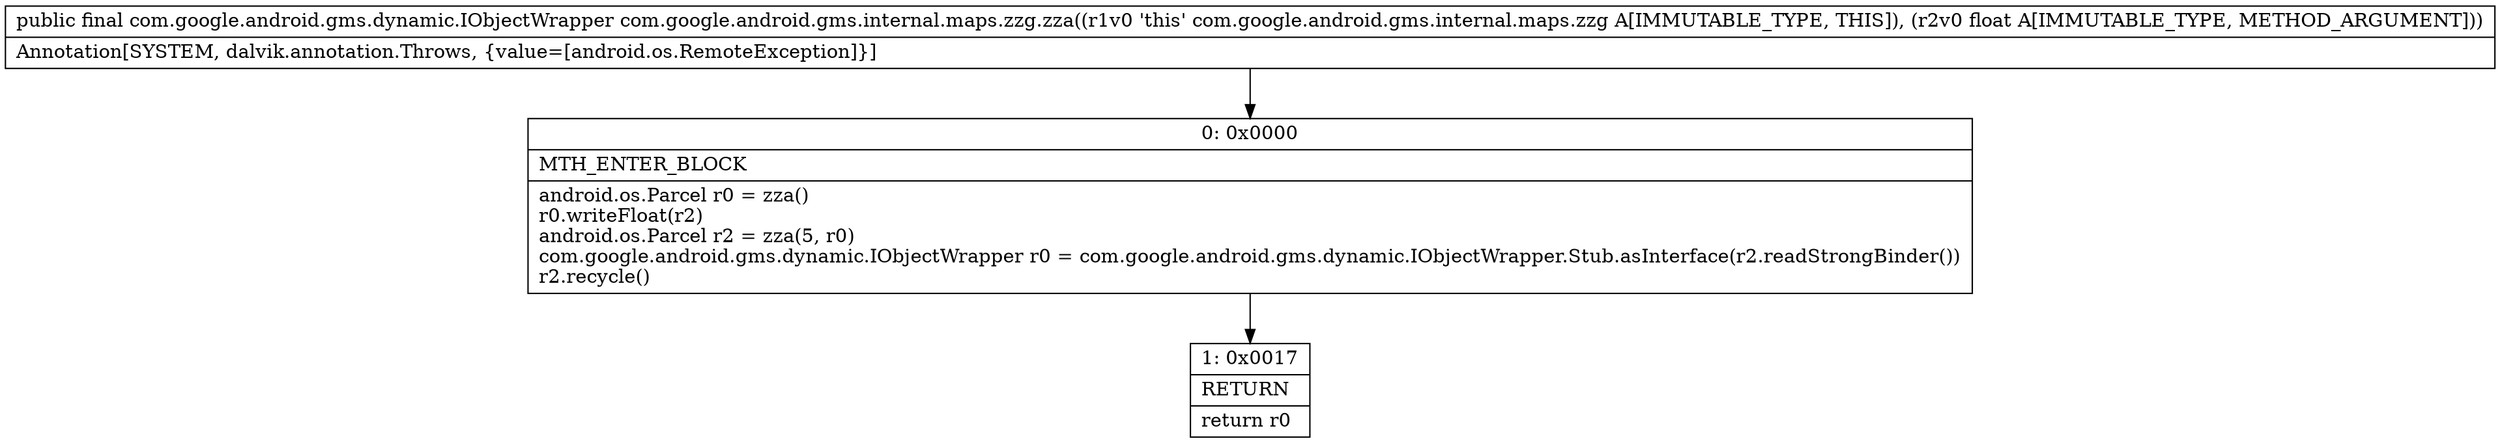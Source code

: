digraph "CFG forcom.google.android.gms.internal.maps.zzg.zza(F)Lcom\/google\/android\/gms\/dynamic\/IObjectWrapper;" {
Node_0 [shape=record,label="{0\:\ 0x0000|MTH_ENTER_BLOCK\l|android.os.Parcel r0 = zza()\lr0.writeFloat(r2)\landroid.os.Parcel r2 = zza(5, r0)\lcom.google.android.gms.dynamic.IObjectWrapper r0 = com.google.android.gms.dynamic.IObjectWrapper.Stub.asInterface(r2.readStrongBinder())\lr2.recycle()\l}"];
Node_1 [shape=record,label="{1\:\ 0x0017|RETURN\l|return r0\l}"];
MethodNode[shape=record,label="{public final com.google.android.gms.dynamic.IObjectWrapper com.google.android.gms.internal.maps.zzg.zza((r1v0 'this' com.google.android.gms.internal.maps.zzg A[IMMUTABLE_TYPE, THIS]), (r2v0 float A[IMMUTABLE_TYPE, METHOD_ARGUMENT]))  | Annotation[SYSTEM, dalvik.annotation.Throws, \{value=[android.os.RemoteException]\}]\l}"];
MethodNode -> Node_0;
Node_0 -> Node_1;
}

